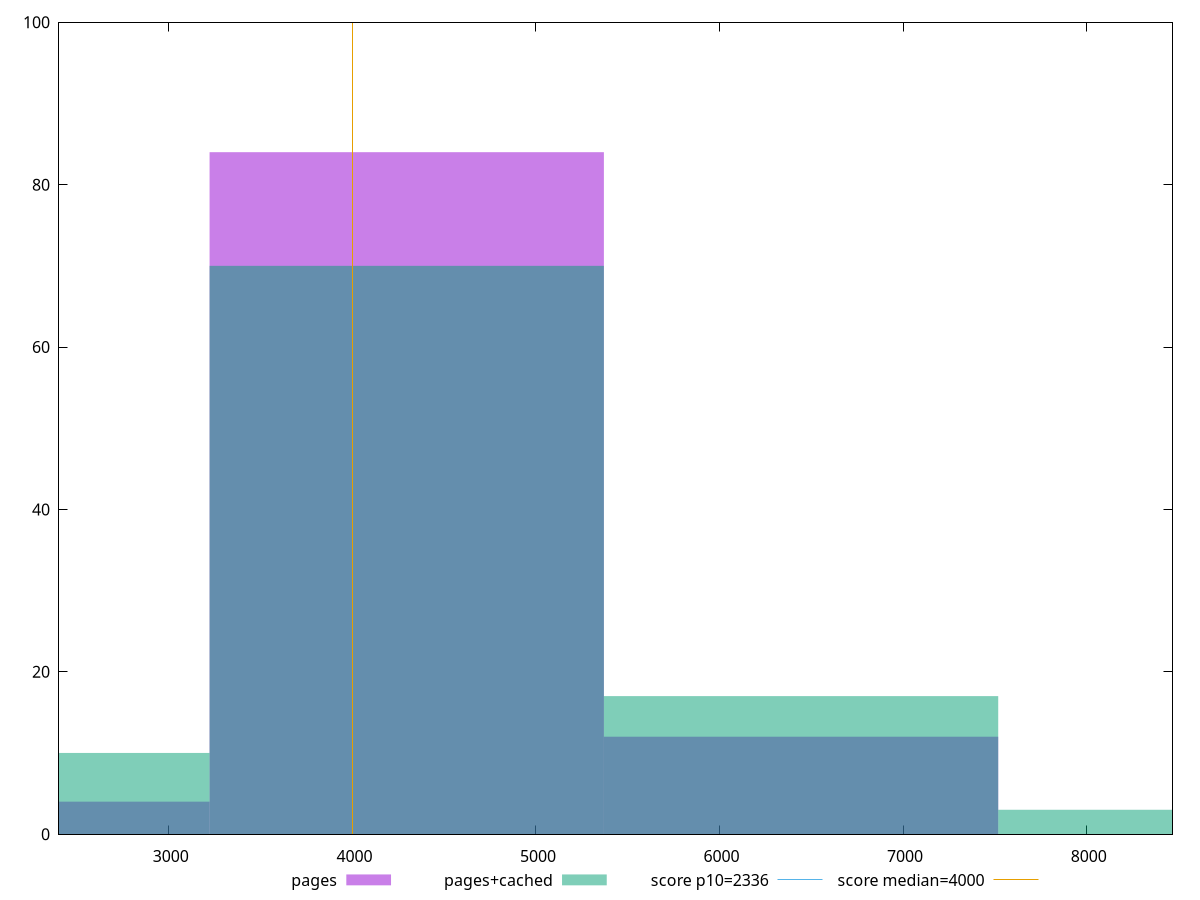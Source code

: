 reset

$pages <<EOF
6444.131158845139 12
4296.087439230093 84
2148.0437196150465 4
EOF

$pagesCached <<EOF
6444.131158845139 17
2148.0437196150465 10
4296.087439230093 70
8592.174878460186 3
EOF

set key outside below
set boxwidth 2148.0437196150465
set xrange [2401.8160000000003:8467.519499999999]
set yrange [0:100]
set trange [0:100]
set style fill transparent solid 0.5 noborder

set parametric
set terminal svg size 640, 500 enhanced background rgb 'white'
set output "reprap/first-meaningful-paint/comparison/histogram/0_vs_1.svg"

plot $pages title "pages" with boxes, \
     $pagesCached title "pages+cached" with boxes, \
     2336,t title "score p10=2336", \
     4000,t title "score median=4000"

reset
